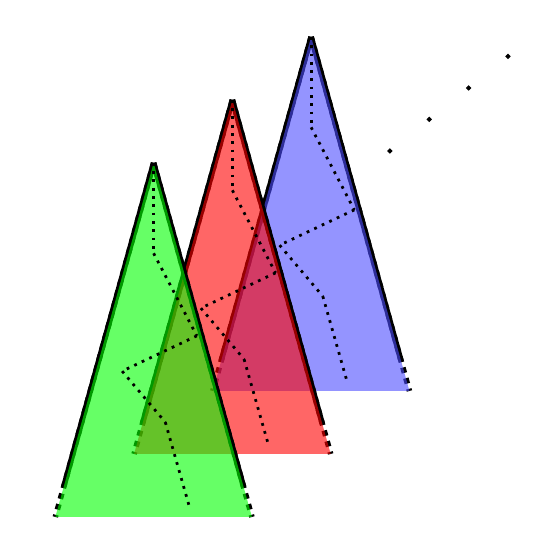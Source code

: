 \tikzset{
  outline/.style={
    line width = 2pt
  },
  pathline/.style={
    line width = 1pt,
    dotted
  }
}
\newcommand{\runtree}[3]{%
  \node (#1 c) at #2 {};
  \node[above=2 of #1 c] (#1 t) {};
  \node[below left=2 and 1 of #1 c] (#1 l) {};
  \node[below right=2 and 1 of #1 c] (#1 r) {};

  \node[below =0.9 of #1 t] (p1) {};
  \node[below right=0.8 and 0.3 of p1] (p2) {};
  \node[below left=0.2 and 0.7 of p2] (p3) {};
  \node[below right=0.4 and 0.3 of p3] (p4) {};
  \node[below right=0.8 and 0.05 of p4] (p5) {};

  \draw[outline, shorten > = 0.4cm] (#1 t.center) to (#1 l.center);
  \draw[outline, shorten > = 0.4cm] (#1 t.center) to (#1 r.center);
  \draw[outline, dotted] (#1 t.center) to (#1 l.center);
  \draw[outline, dotted] (#1 t.center) to (#1 r.center);

  \draw[draw=none, fill=#3, fill opacity=0.6]
    (#1 t.center) -- (#1 l.center) -- (#1 r.center) -- cycle;

  \draw[pathline] (#1 t.center) to (p1.center);
  \draw[pathline] (p1.center) to (p2.center);
  \draw[pathline] (p2.center) to (p3.center);
  \draw[pathline] (p3.center) to (p4.center);
  \draw[pathline] (p4.center) to (p5.center)
}
\begin{tikzpicture}
  \foreach \counter in {1,...,4}
    \node[circle, draw, fill=black, inner sep=0.5pt] (d \counter) at (-0.5*\counter,-0.4*\counter) {};
  \foreach \color [count = \counter from 3] in {blue!70,red,green}
    \runtree{\counter}{(-\counter,-0.8*\counter)}{\color};
\end{tikzpicture}
